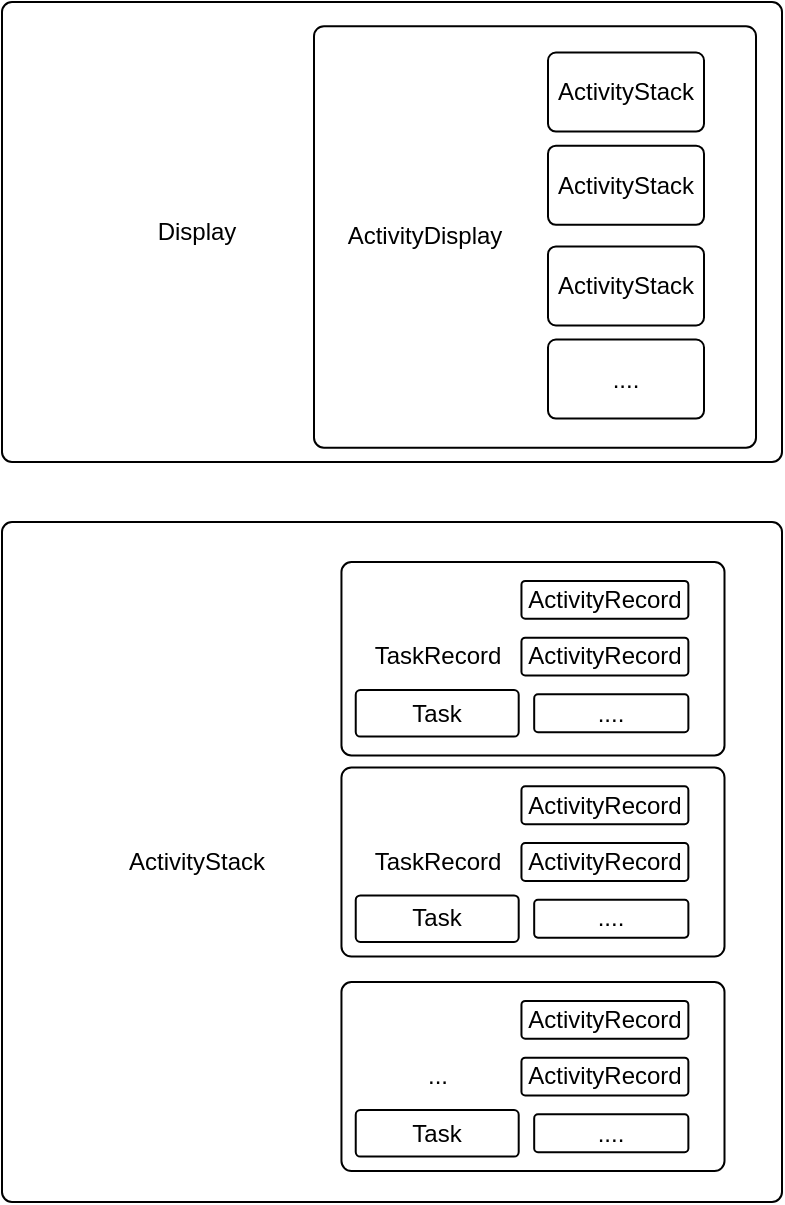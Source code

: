 <mxfile version="16.4.5" type="device"><diagram id="R2lEEEUBdFMjLlhIrx00" name="Page-1"><mxGraphModel dx="1350" dy="712" grid="1" gridSize="10" guides="1" tooltips="1" connect="1" arrows="1" fold="1" page="1" pageScale="1" pageWidth="850" pageHeight="1100" math="0" shadow="0" extFonts="Permanent Marker^https://fonts.googleapis.com/css?family=Permanent+Marker"><root><mxCell id="0"/><mxCell id="1" parent="0"/><mxCell id="VGN0LTxNQrMZAL1aMvcl-1" value="" style="rounded=1;absoluteArcSize=1;html=1;arcSize=10;" vertex="1" parent="1"><mxGeometry x="110" y="160" width="390" height="230" as="geometry"/></mxCell><mxCell id="VGN0LTxNQrMZAL1aMvcl-2" value="Display" style="html=1;shape=mxgraph.er.anchor;whiteSpace=wrap;" vertex="1" parent="VGN0LTxNQrMZAL1aMvcl-1"><mxGeometry width="195" height="230.0" as="geometry"/></mxCell><mxCell id="VGN0LTxNQrMZAL1aMvcl-4" value="" style="rounded=1;absoluteArcSize=1;html=1;arcSize=10;" vertex="1" parent="VGN0LTxNQrMZAL1aMvcl-1"><mxGeometry x="156" y="12.104" width="221.003" height="210.709" as="geometry"/></mxCell><mxCell id="VGN0LTxNQrMZAL1aMvcl-5" value="ActivityDisplay" style="html=1;shape=mxgraph.er.anchor;whiteSpace=wrap;align=center;" vertex="1" parent="VGN0LTxNQrMZAL1aMvcl-4"><mxGeometry width="110.501" height="210.709" as="geometry"/></mxCell><mxCell id="VGN0LTxNQrMZAL1aMvcl-7" value="ActivityStack" style="rounded=1;arcSize=10;whiteSpace=wrap;html=1;align=center;" vertex="1" parent="VGN0LTxNQrMZAL1aMvcl-4"><mxGeometry x="117.001" y="13.169" width="78.001" height="39.508" as="geometry"/></mxCell><mxCell id="VGN0LTxNQrMZAL1aMvcl-8" value="ActivityStack" style="rounded=1;arcSize=10;whiteSpace=wrap;html=1;align=center;" vertex="1" parent="VGN0LTxNQrMZAL1aMvcl-4"><mxGeometry x="117.001" y="59.773" width="78.001" height="39.508" as="geometry"/></mxCell><mxCell id="VGN0LTxNQrMZAL1aMvcl-10" value="ActivityStack" style="rounded=1;arcSize=10;whiteSpace=wrap;html=1;align=center;" vertex="1" parent="VGN0LTxNQrMZAL1aMvcl-4"><mxGeometry x="117.001" y="110.086" width="78.001" height="39.508" as="geometry"/></mxCell><mxCell id="VGN0LTxNQrMZAL1aMvcl-11" value="...." style="rounded=1;arcSize=10;whiteSpace=wrap;html=1;align=center;" vertex="1" parent="VGN0LTxNQrMZAL1aMvcl-4"><mxGeometry x="117.001" y="156.689" width="78.001" height="39.508" as="geometry"/></mxCell><mxCell id="VGN0LTxNQrMZAL1aMvcl-17" value="" style="rounded=1;absoluteArcSize=1;html=1;arcSize=10;" vertex="1" parent="1"><mxGeometry x="110" y="420" width="390" height="340" as="geometry"/></mxCell><mxCell id="VGN0LTxNQrMZAL1aMvcl-18" value="ActivityStack" style="html=1;shape=mxgraph.er.anchor;whiteSpace=wrap;" vertex="1" parent="VGN0LTxNQrMZAL1aMvcl-17"><mxGeometry width="195" height="340.0" as="geometry"/></mxCell><mxCell id="VGN0LTxNQrMZAL1aMvcl-45" value="" style="rounded=1;absoluteArcSize=1;html=1;arcSize=10;" vertex="1" parent="VGN0LTxNQrMZAL1aMvcl-17"><mxGeometry x="169.731" y="122.73" width="191.519" height="94.54" as="geometry"/></mxCell><mxCell id="VGN0LTxNQrMZAL1aMvcl-46" value="TaskRecord" style="html=1;shape=mxgraph.er.anchor;whiteSpace=wrap;" vertex="1" parent="VGN0LTxNQrMZAL1aMvcl-45"><mxGeometry width="95.76" height="94.54" as="geometry"/></mxCell><mxCell id="VGN0LTxNQrMZAL1aMvcl-47" value="ActivityRecord" style="rounded=1;arcSize=10;whiteSpace=wrap;html=1;align=center;" vertex="1" parent="VGN0LTxNQrMZAL1aMvcl-45"><mxGeometry x="90" y="9.45" width="83.45" height="18.91" as="geometry"/></mxCell><mxCell id="VGN0LTxNQrMZAL1aMvcl-48" value="ActivityRecord" style="rounded=1;arcSize=10;whiteSpace=wrap;html=1;align=center;" vertex="1" parent="VGN0LTxNQrMZAL1aMvcl-45"><mxGeometry x="90" y="37.82" width="83.45" height="18.91" as="geometry"/></mxCell><mxCell id="VGN0LTxNQrMZAL1aMvcl-49" value="...." style="rounded=1;arcSize=10;whiteSpace=wrap;html=1;align=center;" vertex="1" parent="VGN0LTxNQrMZAL1aMvcl-45"><mxGeometry x="96.362" y="66.178" width="77.09" height="18.908" as="geometry"/></mxCell><mxCell id="VGN0LTxNQrMZAL1aMvcl-62" value="Task" style="rounded=1;arcSize=10;whiteSpace=wrap;html=1;align=center;" vertex="1" parent="VGN0LTxNQrMZAL1aMvcl-45"><mxGeometry x="7.137" y="63.99" width="81.481" height="23.28" as="geometry"/></mxCell><mxCell id="VGN0LTxNQrMZAL1aMvcl-50" value="" style="rounded=1;absoluteArcSize=1;html=1;arcSize=10;" vertex="1" parent="VGN0LTxNQrMZAL1aMvcl-17"><mxGeometry x="169.731" y="230" width="191.519" height="94.54" as="geometry"/></mxCell><mxCell id="VGN0LTxNQrMZAL1aMvcl-51" value="..." style="html=1;shape=mxgraph.er.anchor;whiteSpace=wrap;" vertex="1" parent="VGN0LTxNQrMZAL1aMvcl-50"><mxGeometry width="95.76" height="94.54" as="geometry"/></mxCell><mxCell id="VGN0LTxNQrMZAL1aMvcl-52" value="ActivityRecord" style="rounded=1;arcSize=10;whiteSpace=wrap;html=1;align=center;" vertex="1" parent="VGN0LTxNQrMZAL1aMvcl-50"><mxGeometry x="90" y="9.45" width="83.45" height="18.91" as="geometry"/></mxCell><mxCell id="VGN0LTxNQrMZAL1aMvcl-53" value="ActivityRecord" style="rounded=1;arcSize=10;whiteSpace=wrap;html=1;align=center;" vertex="1" parent="VGN0LTxNQrMZAL1aMvcl-50"><mxGeometry x="90" y="37.82" width="83.45" height="18.91" as="geometry"/></mxCell><mxCell id="VGN0LTxNQrMZAL1aMvcl-54" value="...." style="rounded=1;arcSize=10;whiteSpace=wrap;html=1;align=center;" vertex="1" parent="VGN0LTxNQrMZAL1aMvcl-50"><mxGeometry x="96.362" y="66.178" width="77.09" height="18.908" as="geometry"/></mxCell><mxCell id="VGN0LTxNQrMZAL1aMvcl-69" value="Task" style="rounded=1;arcSize=10;whiteSpace=wrap;html=1;align=center;" vertex="1" parent="VGN0LTxNQrMZAL1aMvcl-50"><mxGeometry x="7.137" y="63.99" width="81.481" height="23.28" as="geometry"/></mxCell><mxCell id="VGN0LTxNQrMZAL1aMvcl-20" value="" style="rounded=1;absoluteArcSize=1;html=1;arcSize=10;" vertex="1" parent="VGN0LTxNQrMZAL1aMvcl-17"><mxGeometry x="169.731" y="20" width="191.519" height="96.72" as="geometry"/></mxCell><mxCell id="VGN0LTxNQrMZAL1aMvcl-21" value="TaskRecord" style="html=1;shape=mxgraph.er.anchor;whiteSpace=wrap;" vertex="1" parent="VGN0LTxNQrMZAL1aMvcl-20"><mxGeometry width="95.76" height="94.54" as="geometry"/></mxCell><mxCell id="VGN0LTxNQrMZAL1aMvcl-23" value="ActivityRecord" style="rounded=1;arcSize=10;whiteSpace=wrap;html=1;align=center;" vertex="1" parent="VGN0LTxNQrMZAL1aMvcl-20"><mxGeometry x="90" y="9.45" width="83.45" height="18.91" as="geometry"/></mxCell><mxCell id="VGN0LTxNQrMZAL1aMvcl-27" value="ActivityRecord" style="rounded=1;arcSize=10;whiteSpace=wrap;html=1;align=center;" vertex="1" parent="VGN0LTxNQrMZAL1aMvcl-20"><mxGeometry x="90" y="37.82" width="83.45" height="18.91" as="geometry"/></mxCell><mxCell id="VGN0LTxNQrMZAL1aMvcl-32" value="...." style="rounded=1;arcSize=10;whiteSpace=wrap;html=1;align=center;" vertex="1" parent="VGN0LTxNQrMZAL1aMvcl-20"><mxGeometry x="96.362" y="66.178" width="77.09" height="18.908" as="geometry"/></mxCell><mxCell id="VGN0LTxNQrMZAL1aMvcl-55" value="Task" style="rounded=1;arcSize=10;whiteSpace=wrap;html=1;align=center;" vertex="1" parent="VGN0LTxNQrMZAL1aMvcl-20"><mxGeometry x="7.137" y="63.99" width="81.481" height="23.28" as="geometry"/></mxCell></root></mxGraphModel></diagram></mxfile>